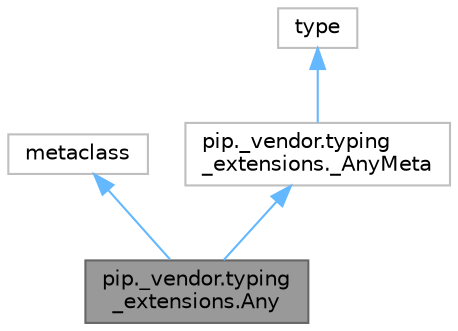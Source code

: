 digraph "pip._vendor.typing_extensions.Any"
{
 // LATEX_PDF_SIZE
  bgcolor="transparent";
  edge [fontname=Helvetica,fontsize=10,labelfontname=Helvetica,labelfontsize=10];
  node [fontname=Helvetica,fontsize=10,shape=box,height=0.2,width=0.4];
  Node1 [id="Node000001",label="pip._vendor.typing\l_extensions.Any",height=0.2,width=0.4,color="gray40", fillcolor="grey60", style="filled", fontcolor="black",tooltip=" "];
  Node2 -> Node1 [id="edge4_Node000001_Node000002",dir="back",color="steelblue1",style="solid",tooltip=" "];
  Node2 [id="Node000002",label="metaclass",height=0.2,width=0.4,color="grey75", fillcolor="white", style="filled",URL="$d1/d9a/classmetaclass.html",tooltip=" "];
  Node3 -> Node1 [id="edge5_Node000001_Node000003",dir="back",color="steelblue1",style="solid",tooltip=" "];
  Node3 [id="Node000003",label="pip._vendor.typing\l_extensions._AnyMeta",height=0.2,width=0.4,color="grey75", fillcolor="white", style="filled",URL="$d4/d51/classpip_1_1__vendor_1_1typing__extensions_1_1__AnyMeta.html",tooltip=" "];
  Node4 -> Node3 [id="edge6_Node000003_Node000004",dir="back",color="steelblue1",style="solid",tooltip=" "];
  Node4 [id="Node000004",label="type",height=0.2,width=0.4,color="grey75", fillcolor="white", style="filled",tooltip=" "];
}
